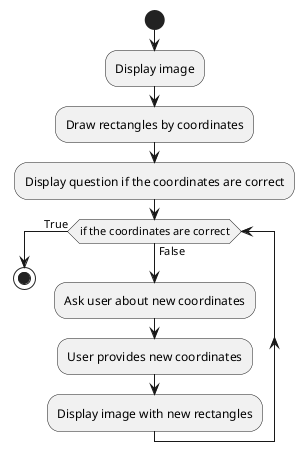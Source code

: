 @startuml
'https://plantuml.com/activity-diagram-beta

start
:Display image;
:Draw rectangles by coordinates;
:Display question if the coordinates are correct;


while (if the coordinates are correct) is (False)
    :Ask user about new coordinates;
    :User provides new coordinates;
    :Display image with new rectangles;
endwhile (True)
stop

'Output:
'Change enum's value for user's changed ones
'If enum can not be changed, assign values to new variable

@enduml
